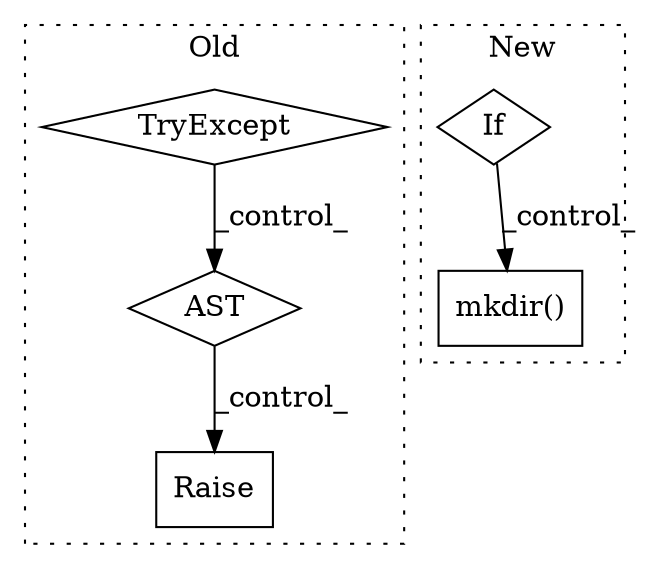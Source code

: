 digraph G {
subgraph cluster0 {
1 [label="Raise" a="91" s="2496" l="65" shape="box"];
4 [label="AST" a="2" s="2469,0" l="7,0" shape="diamond"];
5 [label="TryExcept" a="71" s="2382" l="13" shape="diamond"];
label = "Old";
style="dotted";
}
subgraph cluster1 {
2 [label="mkdir()" a="75" s="3624" l="44" shape="box"];
3 [label="If" a="96" s="3581" l="3" shape="diamond"];
label = "New";
style="dotted";
}
3 -> 2 [label="_control_"];
4 -> 1 [label="_control_"];
5 -> 4 [label="_control_"];
}